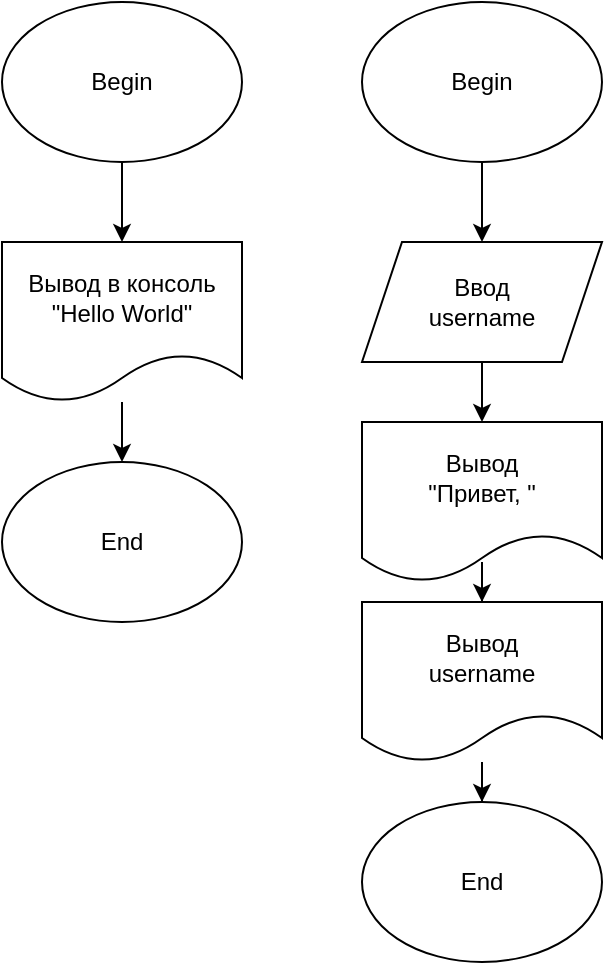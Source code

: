 <mxfile version="20.2.3" type="device"><diagram id="09Yvjt_T_7oLMIW9bUqs" name="Страница 1"><mxGraphModel dx="868" dy="553" grid="1" gridSize="10" guides="1" tooltips="1" connect="1" arrows="1" fold="1" page="1" pageScale="1" pageWidth="827" pageHeight="1169" math="0" shadow="0"><root><mxCell id="0"/><mxCell id="1" parent="0"/><mxCell id="05B9OgRyAF2SdJBMUtW3-6" value="" style="edgeStyle=orthogonalEdgeStyle;rounded=0;orthogonalLoop=1;jettySize=auto;html=1;" edge="1" parent="1" source="05B9OgRyAF2SdJBMUtW3-1" target="05B9OgRyAF2SdJBMUtW3-4"><mxGeometry relative="1" as="geometry"/></mxCell><mxCell id="05B9OgRyAF2SdJBMUtW3-1" value="Begin" style="ellipse;whiteSpace=wrap;html=1;" vertex="1" parent="1"><mxGeometry x="320" width="120" height="80" as="geometry"/></mxCell><mxCell id="05B9OgRyAF2SdJBMUtW3-2" value="End" style="ellipse;whiteSpace=wrap;html=1;" vertex="1" parent="1"><mxGeometry x="320" y="230" width="120" height="80" as="geometry"/></mxCell><mxCell id="05B9OgRyAF2SdJBMUtW3-7" value="" style="edgeStyle=orthogonalEdgeStyle;rounded=0;orthogonalLoop=1;jettySize=auto;html=1;" edge="1" parent="1" source="05B9OgRyAF2SdJBMUtW3-4" target="05B9OgRyAF2SdJBMUtW3-2"><mxGeometry relative="1" as="geometry"/></mxCell><mxCell id="05B9OgRyAF2SdJBMUtW3-4" value="Вывод в консоль&lt;br&gt;&quot;Hello World&quot;" style="shape=document;whiteSpace=wrap;html=1;boundedLbl=1;" vertex="1" parent="1"><mxGeometry x="320" y="120" width="120" height="80" as="geometry"/></mxCell><mxCell id="05B9OgRyAF2SdJBMUtW3-11" value="" style="edgeStyle=orthogonalEdgeStyle;rounded=0;orthogonalLoop=1;jettySize=auto;html=1;" edge="1" parent="1" source="05B9OgRyAF2SdJBMUtW3-8" target="05B9OgRyAF2SdJBMUtW3-10"><mxGeometry relative="1" as="geometry"/></mxCell><mxCell id="05B9OgRyAF2SdJBMUtW3-8" value="Begin" style="ellipse;whiteSpace=wrap;html=1;" vertex="1" parent="1"><mxGeometry x="500" width="120" height="80" as="geometry"/></mxCell><mxCell id="05B9OgRyAF2SdJBMUtW3-9" value="End" style="ellipse;whiteSpace=wrap;html=1;" vertex="1" parent="1"><mxGeometry x="500" y="400" width="120" height="80" as="geometry"/></mxCell><mxCell id="05B9OgRyAF2SdJBMUtW3-13" value="" style="edgeStyle=orthogonalEdgeStyle;rounded=0;orthogonalLoop=1;jettySize=auto;html=1;" edge="1" parent="1" source="05B9OgRyAF2SdJBMUtW3-10" target="05B9OgRyAF2SdJBMUtW3-12"><mxGeometry relative="1" as="geometry"/></mxCell><mxCell id="05B9OgRyAF2SdJBMUtW3-10" value="Ввод&lt;br&gt;username" style="shape=parallelogram;perimeter=parallelogramPerimeter;whiteSpace=wrap;html=1;fixedSize=1;" vertex="1" parent="1"><mxGeometry x="500" y="120" width="120" height="60" as="geometry"/></mxCell><mxCell id="05B9OgRyAF2SdJBMUtW3-15" value="" style="edgeStyle=orthogonalEdgeStyle;rounded=0;orthogonalLoop=1;jettySize=auto;html=1;" edge="1" parent="1" source="05B9OgRyAF2SdJBMUtW3-12" target="05B9OgRyAF2SdJBMUtW3-14"><mxGeometry relative="1" as="geometry"/></mxCell><mxCell id="05B9OgRyAF2SdJBMUtW3-12" value="Вывод&lt;br&gt;&quot;Привет, &quot;" style="shape=document;whiteSpace=wrap;html=1;boundedLbl=1;labelBackgroundColor=#ffffff;" vertex="1" parent="1"><mxGeometry x="500" y="210" width="120" height="80" as="geometry"/></mxCell><mxCell id="05B9OgRyAF2SdJBMUtW3-16" value="" style="edgeStyle=orthogonalEdgeStyle;rounded=0;orthogonalLoop=1;jettySize=auto;html=1;" edge="1" parent="1" source="05B9OgRyAF2SdJBMUtW3-14" target="05B9OgRyAF2SdJBMUtW3-9"><mxGeometry relative="1" as="geometry"/></mxCell><mxCell id="05B9OgRyAF2SdJBMUtW3-14" value="Вывод&lt;br&gt;username" style="shape=document;whiteSpace=wrap;html=1;boundedLbl=1;labelBackgroundColor=#ffffff;" vertex="1" parent="1"><mxGeometry x="500" y="300" width="120" height="80" as="geometry"/></mxCell></root></mxGraphModel></diagram></mxfile>